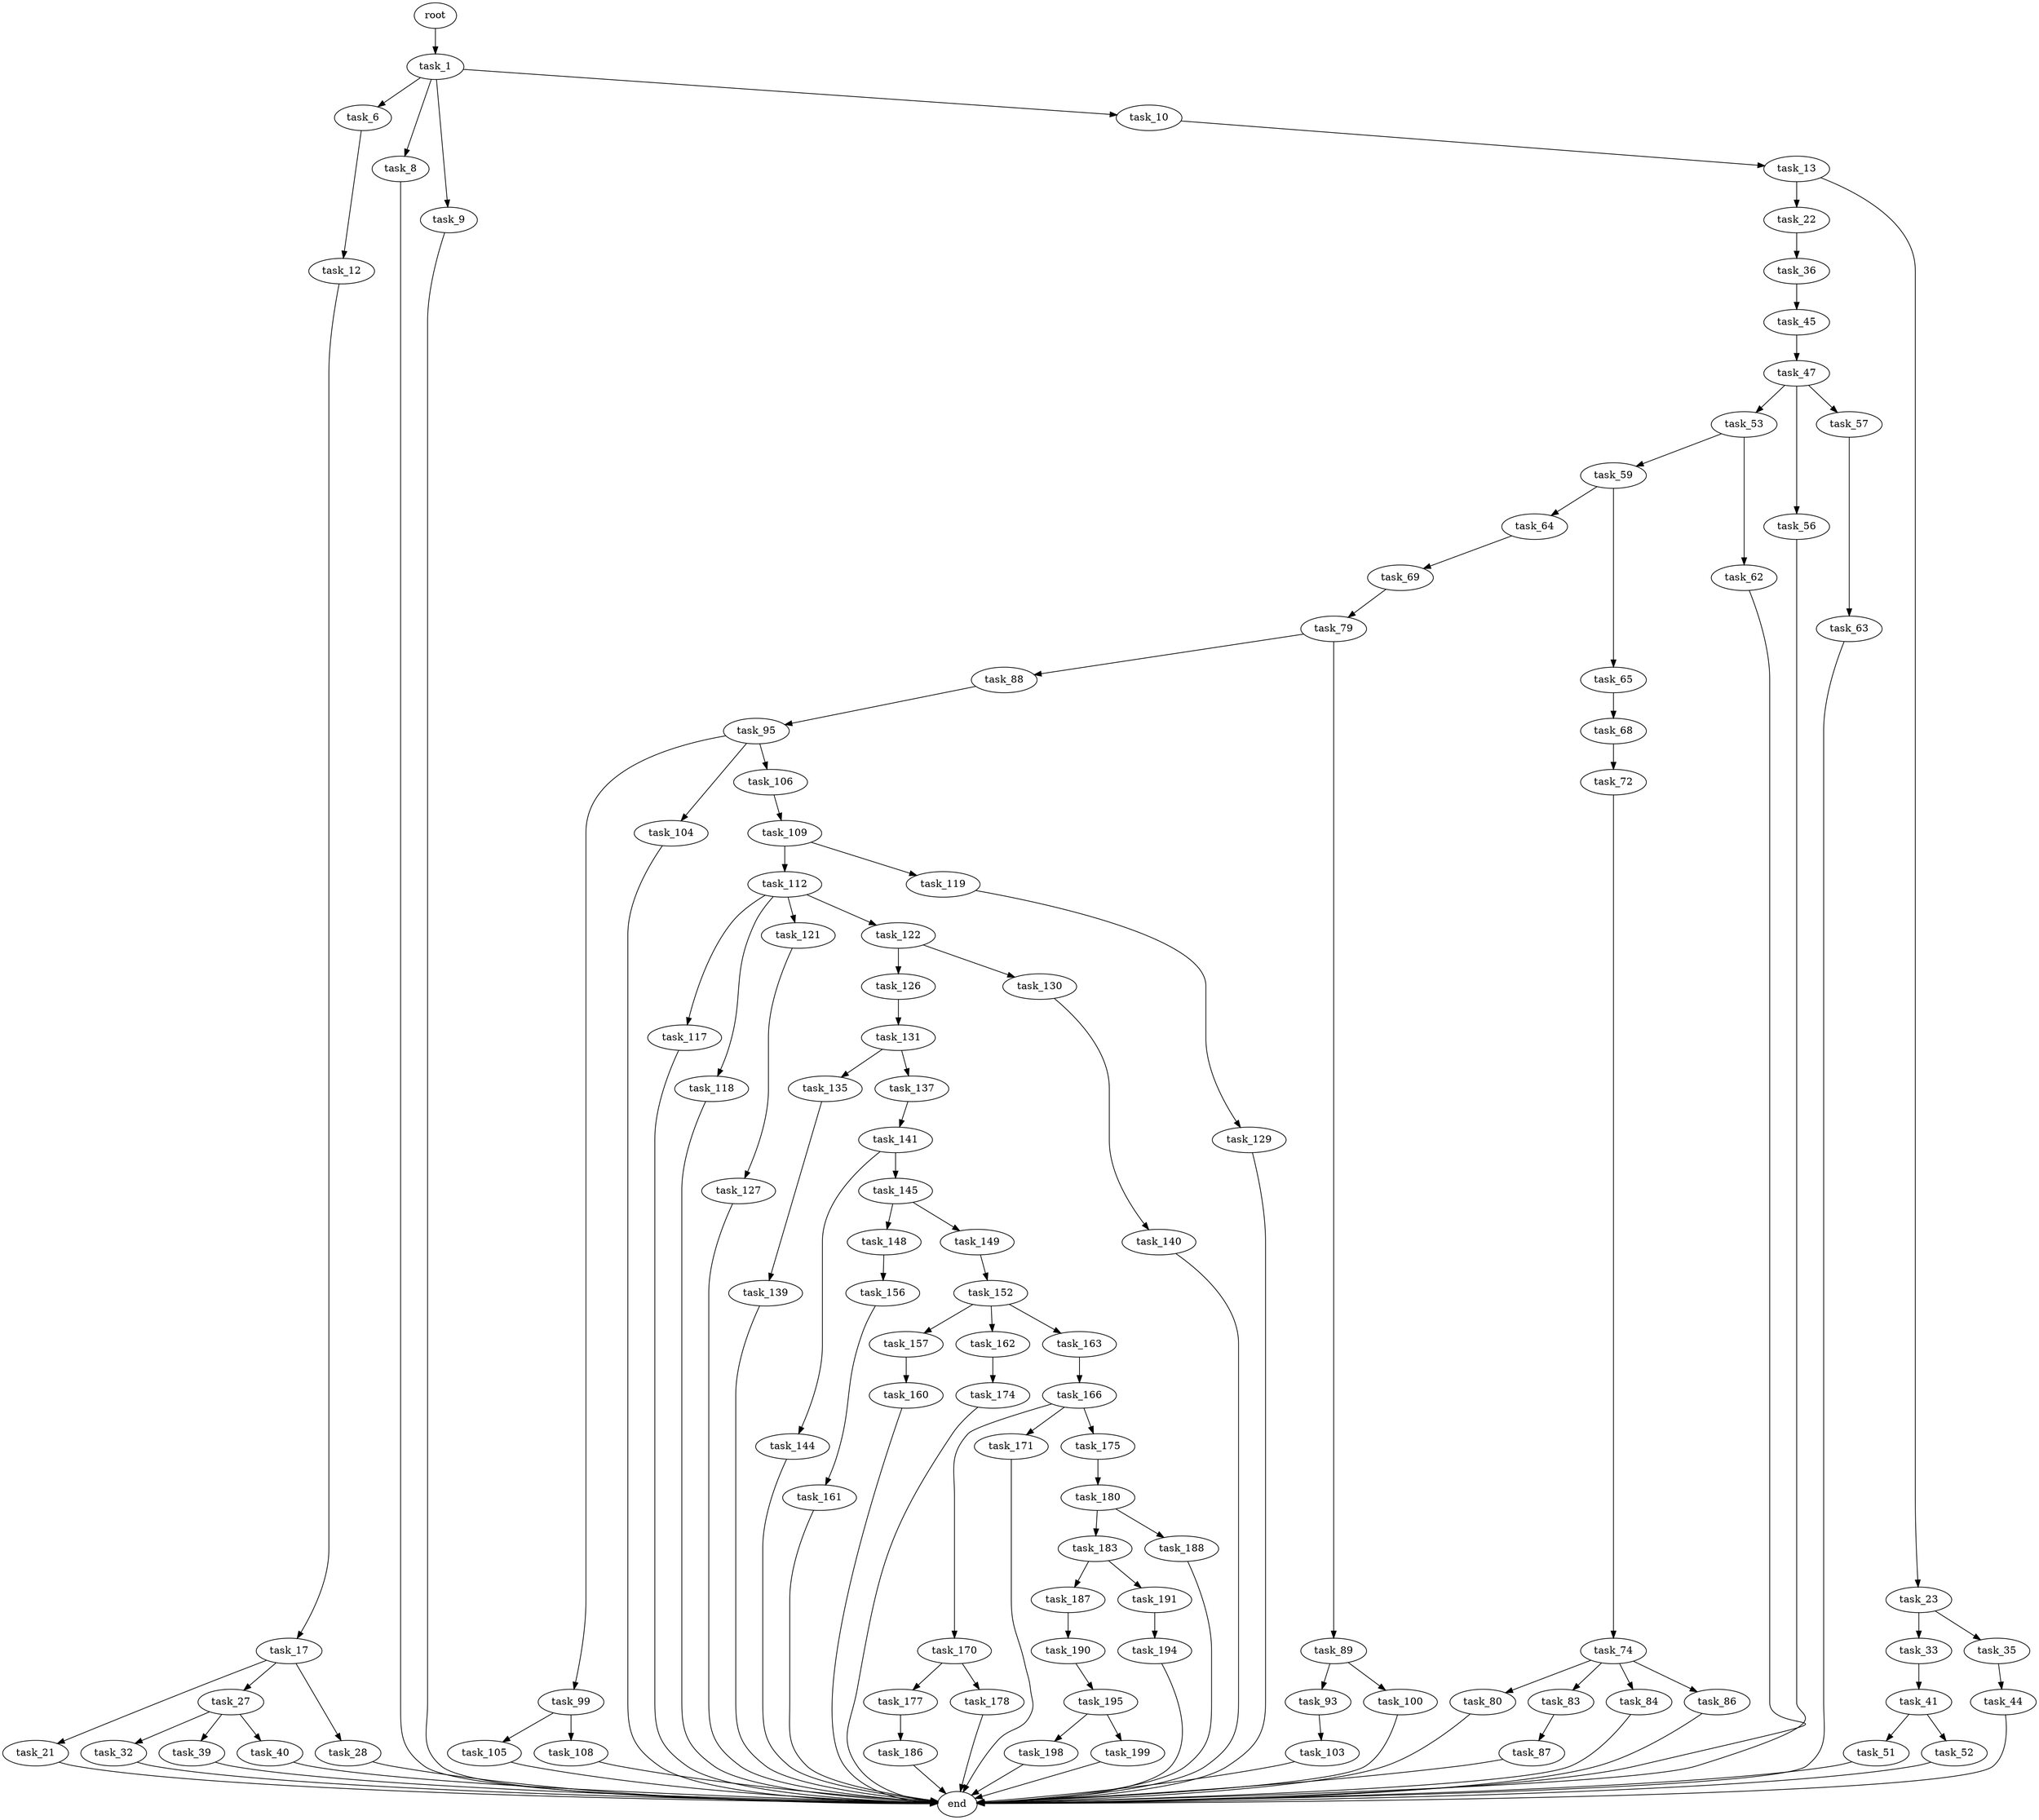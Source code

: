 digraph G {
  root [size="0.000000"];
  task_1 [size="36375059264.000000"];
  task_6 [size="28991029248.000000"];
  task_8 [size="4402735112.000000"];
  task_9 [size="782757789696.000000"];
  task_10 [size="19164377477.000000"];
  task_12 [size="1073741824000.000000"];
  end [size="0.000000"];
  task_13 [size="368293445632.000000"];
  task_17 [size="68719476736.000000"];
  task_22 [size="489007673792.000000"];
  task_23 [size="28991029248.000000"];
  task_21 [size="1683684224.000000"];
  task_27 [size="28991029248.000000"];
  task_28 [size="851645269852.000000"];
  task_36 [size="8384203283.000000"];
  task_33 [size="2742073026.000000"];
  task_35 [size="1947136233.000000"];
  task_32 [size="5570067945.000000"];
  task_39 [size="56262777168.000000"];
  task_40 [size="1087411200528.000000"];
  task_41 [size="1052759815941.000000"];
  task_44 [size="19635343392.000000"];
  task_45 [size="919533883.000000"];
  task_51 [size="7365370093.000000"];
  task_52 [size="8589934592.000000"];
  task_47 [size="167751179592.000000"];
  task_53 [size="6761311292.000000"];
  task_56 [size="782757789696.000000"];
  task_57 [size="8589934592.000000"];
  task_59 [size="33956238222.000000"];
  task_62 [size="1506871934.000000"];
  task_63 [size="231928233984.000000"];
  task_64 [size="223529666568.000000"];
  task_65 [size="782757789696.000000"];
  task_69 [size="1678975118.000000"];
  task_68 [size="16997540276.000000"];
  task_72 [size="368293445632.000000"];
  task_79 [size="439241350321.000000"];
  task_74 [size="368293445632.000000"];
  task_80 [size="3470790981.000000"];
  task_83 [size="26991506143.000000"];
  task_84 [size="28991029248.000000"];
  task_86 [size="68719476736.000000"];
  task_88 [size="8589934592.000000"];
  task_89 [size="98859896793.000000"];
  task_87 [size="549755813888.000000"];
  task_95 [size="17595731556.000000"];
  task_93 [size="14697431722.000000"];
  task_100 [size="25896042753.000000"];
  task_103 [size="8589934592.000000"];
  task_99 [size="172108327684.000000"];
  task_104 [size="205656455138.000000"];
  task_106 [size="17909215949.000000"];
  task_105 [size="68719476736.000000"];
  task_108 [size="1073741824000.000000"];
  task_109 [size="81127664469.000000"];
  task_112 [size="16964188997.000000"];
  task_119 [size="42335473169.000000"];
  task_117 [size="8589934592.000000"];
  task_118 [size="30874701491.000000"];
  task_121 [size="2286532809.000000"];
  task_122 [size="3202219643.000000"];
  task_129 [size="2956578521.000000"];
  task_127 [size="134217728000.000000"];
  task_126 [size="90137434796.000000"];
  task_130 [size="459574233829.000000"];
  task_131 [size="6320992466.000000"];
  task_140 [size="223532137823.000000"];
  task_135 [size="1133796895612.000000"];
  task_137 [size="1243398374.000000"];
  task_139 [size="231928233984.000000"];
  task_141 [size="139083008676.000000"];
  task_144 [size="782757789696.000000"];
  task_145 [size="976959238890.000000"];
  task_148 [size="8163948786.000000"];
  task_149 [size="549755813888.000000"];
  task_156 [size="8589934592.000000"];
  task_152 [size="11422891764.000000"];
  task_157 [size="231928233984.000000"];
  task_162 [size="55462027596.000000"];
  task_163 [size="2624472481.000000"];
  task_161 [size="28991029248.000000"];
  task_160 [size="6327497735.000000"];
  task_174 [size="28991029248.000000"];
  task_166 [size="1806460018.000000"];
  task_170 [size="109981449084.000000"];
  task_171 [size="16509770899.000000"];
  task_175 [size="11150521984.000000"];
  task_177 [size="35905358688.000000"];
  task_178 [size="782757789696.000000"];
  task_180 [size="443309582092.000000"];
  task_186 [size="8589934592.000000"];
  task_183 [size="28532705736.000000"];
  task_188 [size="184668535541.000000"];
  task_187 [size="1073741824000.000000"];
  task_191 [size="233116964184.000000"];
  task_190 [size="231928233984.000000"];
  task_195 [size="731588073684.000000"];
  task_194 [size="28991029248.000000"];
  task_198 [size="368293445632.000000"];
  task_199 [size="28991029248.000000"];

  root -> task_1 [size="1.000000"];
  task_1 -> task_6 [size="33554432.000000"];
  task_1 -> task_8 [size="33554432.000000"];
  task_1 -> task_9 [size="33554432.000000"];
  task_1 -> task_10 [size="33554432.000000"];
  task_6 -> task_12 [size="75497472.000000"];
  task_8 -> end [size="1.000000"];
  task_9 -> end [size="1.000000"];
  task_10 -> task_13 [size="411041792.000000"];
  task_12 -> task_17 [size="838860800.000000"];
  task_13 -> task_22 [size="411041792.000000"];
  task_13 -> task_23 [size="411041792.000000"];
  task_17 -> task_21 [size="134217728.000000"];
  task_17 -> task_27 [size="134217728.000000"];
  task_17 -> task_28 [size="134217728.000000"];
  task_22 -> task_36 [size="411041792.000000"];
  task_23 -> task_33 [size="75497472.000000"];
  task_23 -> task_35 [size="75497472.000000"];
  task_21 -> end [size="1.000000"];
  task_27 -> task_32 [size="75497472.000000"];
  task_27 -> task_39 [size="75497472.000000"];
  task_27 -> task_40 [size="75497472.000000"];
  task_28 -> end [size="1.000000"];
  task_36 -> task_45 [size="134217728.000000"];
  task_33 -> task_41 [size="301989888.000000"];
  task_35 -> task_44 [size="209715200.000000"];
  task_32 -> end [size="1.000000"];
  task_39 -> end [size="1.000000"];
  task_40 -> end [size="1.000000"];
  task_41 -> task_51 [size="679477248.000000"];
  task_41 -> task_52 [size="679477248.000000"];
  task_44 -> end [size="1.000000"];
  task_45 -> task_47 [size="33554432.000000"];
  task_51 -> end [size="1.000000"];
  task_52 -> end [size="1.000000"];
  task_47 -> task_53 [size="134217728.000000"];
  task_47 -> task_56 [size="134217728.000000"];
  task_47 -> task_57 [size="134217728.000000"];
  task_53 -> task_59 [size="134217728.000000"];
  task_53 -> task_62 [size="134217728.000000"];
  task_56 -> end [size="1.000000"];
  task_57 -> task_63 [size="33554432.000000"];
  task_59 -> task_64 [size="536870912.000000"];
  task_59 -> task_65 [size="536870912.000000"];
  task_62 -> end [size="1.000000"];
  task_63 -> end [size="1.000000"];
  task_64 -> task_69 [size="411041792.000000"];
  task_65 -> task_68 [size="679477248.000000"];
  task_69 -> task_79 [size="75497472.000000"];
  task_68 -> task_72 [size="411041792.000000"];
  task_72 -> task_74 [size="411041792.000000"];
  task_79 -> task_88 [size="411041792.000000"];
  task_79 -> task_89 [size="411041792.000000"];
  task_74 -> task_80 [size="411041792.000000"];
  task_74 -> task_83 [size="411041792.000000"];
  task_74 -> task_84 [size="411041792.000000"];
  task_74 -> task_86 [size="411041792.000000"];
  task_80 -> end [size="1.000000"];
  task_83 -> task_87 [size="33554432.000000"];
  task_84 -> end [size="1.000000"];
  task_86 -> end [size="1.000000"];
  task_88 -> task_95 [size="33554432.000000"];
  task_89 -> task_93 [size="75497472.000000"];
  task_89 -> task_100 [size="75497472.000000"];
  task_87 -> end [size="1.000000"];
  task_95 -> task_99 [size="301989888.000000"];
  task_95 -> task_104 [size="301989888.000000"];
  task_95 -> task_106 [size="301989888.000000"];
  task_93 -> task_103 [size="411041792.000000"];
  task_100 -> end [size="1.000000"];
  task_103 -> end [size="1.000000"];
  task_99 -> task_105 [size="209715200.000000"];
  task_99 -> task_108 [size="209715200.000000"];
  task_104 -> end [size="1.000000"];
  task_106 -> task_109 [size="301989888.000000"];
  task_105 -> end [size="1.000000"];
  task_108 -> end [size="1.000000"];
  task_109 -> task_112 [size="209715200.000000"];
  task_109 -> task_119 [size="209715200.000000"];
  task_112 -> task_117 [size="33554432.000000"];
  task_112 -> task_118 [size="33554432.000000"];
  task_112 -> task_121 [size="33554432.000000"];
  task_112 -> task_122 [size="33554432.000000"];
  task_119 -> task_129 [size="838860800.000000"];
  task_117 -> end [size="1.000000"];
  task_118 -> end [size="1.000000"];
  task_121 -> task_127 [size="75497472.000000"];
  task_122 -> task_126 [size="75497472.000000"];
  task_122 -> task_130 [size="75497472.000000"];
  task_129 -> end [size="1.000000"];
  task_127 -> end [size="1.000000"];
  task_126 -> task_131 [size="411041792.000000"];
  task_130 -> task_140 [size="301989888.000000"];
  task_131 -> task_135 [size="134217728.000000"];
  task_131 -> task_137 [size="134217728.000000"];
  task_140 -> end [size="1.000000"];
  task_135 -> task_139 [size="679477248.000000"];
  task_137 -> task_141 [size="134217728.000000"];
  task_139 -> end [size="1.000000"];
  task_141 -> task_144 [size="134217728.000000"];
  task_141 -> task_145 [size="134217728.000000"];
  task_144 -> end [size="1.000000"];
  task_145 -> task_148 [size="679477248.000000"];
  task_145 -> task_149 [size="679477248.000000"];
  task_148 -> task_156 [size="301989888.000000"];
  task_149 -> task_152 [size="536870912.000000"];
  task_156 -> task_161 [size="33554432.000000"];
  task_152 -> task_157 [size="536870912.000000"];
  task_152 -> task_162 [size="536870912.000000"];
  task_152 -> task_163 [size="536870912.000000"];
  task_157 -> task_160 [size="301989888.000000"];
  task_162 -> task_174 [size="134217728.000000"];
  task_163 -> task_166 [size="75497472.000000"];
  task_161 -> end [size="1.000000"];
  task_160 -> end [size="1.000000"];
  task_174 -> end [size="1.000000"];
  task_166 -> task_170 [size="33554432.000000"];
  task_166 -> task_171 [size="33554432.000000"];
  task_166 -> task_175 [size="33554432.000000"];
  task_170 -> task_177 [size="134217728.000000"];
  task_170 -> task_178 [size="134217728.000000"];
  task_171 -> end [size="1.000000"];
  task_175 -> task_180 [size="209715200.000000"];
  task_177 -> task_186 [size="134217728.000000"];
  task_178 -> end [size="1.000000"];
  task_180 -> task_183 [size="536870912.000000"];
  task_180 -> task_188 [size="536870912.000000"];
  task_186 -> end [size="1.000000"];
  task_183 -> task_187 [size="134217728.000000"];
  task_183 -> task_191 [size="134217728.000000"];
  task_188 -> end [size="1.000000"];
  task_187 -> task_190 [size="838860800.000000"];
  task_191 -> task_194 [size="536870912.000000"];
  task_190 -> task_195 [size="301989888.000000"];
  task_195 -> task_198 [size="536870912.000000"];
  task_195 -> task_199 [size="536870912.000000"];
  task_194 -> end [size="1.000000"];
  task_198 -> end [size="1.000000"];
  task_199 -> end [size="1.000000"];
}
